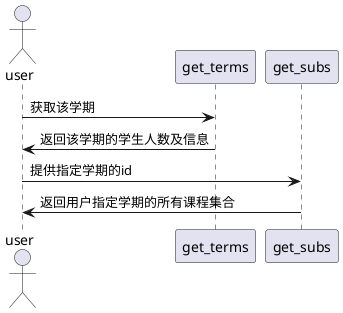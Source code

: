 @startuml
actor user
user -> get_terms:获取该学期
get_terms->user:返回该学期的学生人数及信息
user->get_subs:提供指定学期的id
get_subs->user:返回用户指定学期的所有课程集合
@enduml